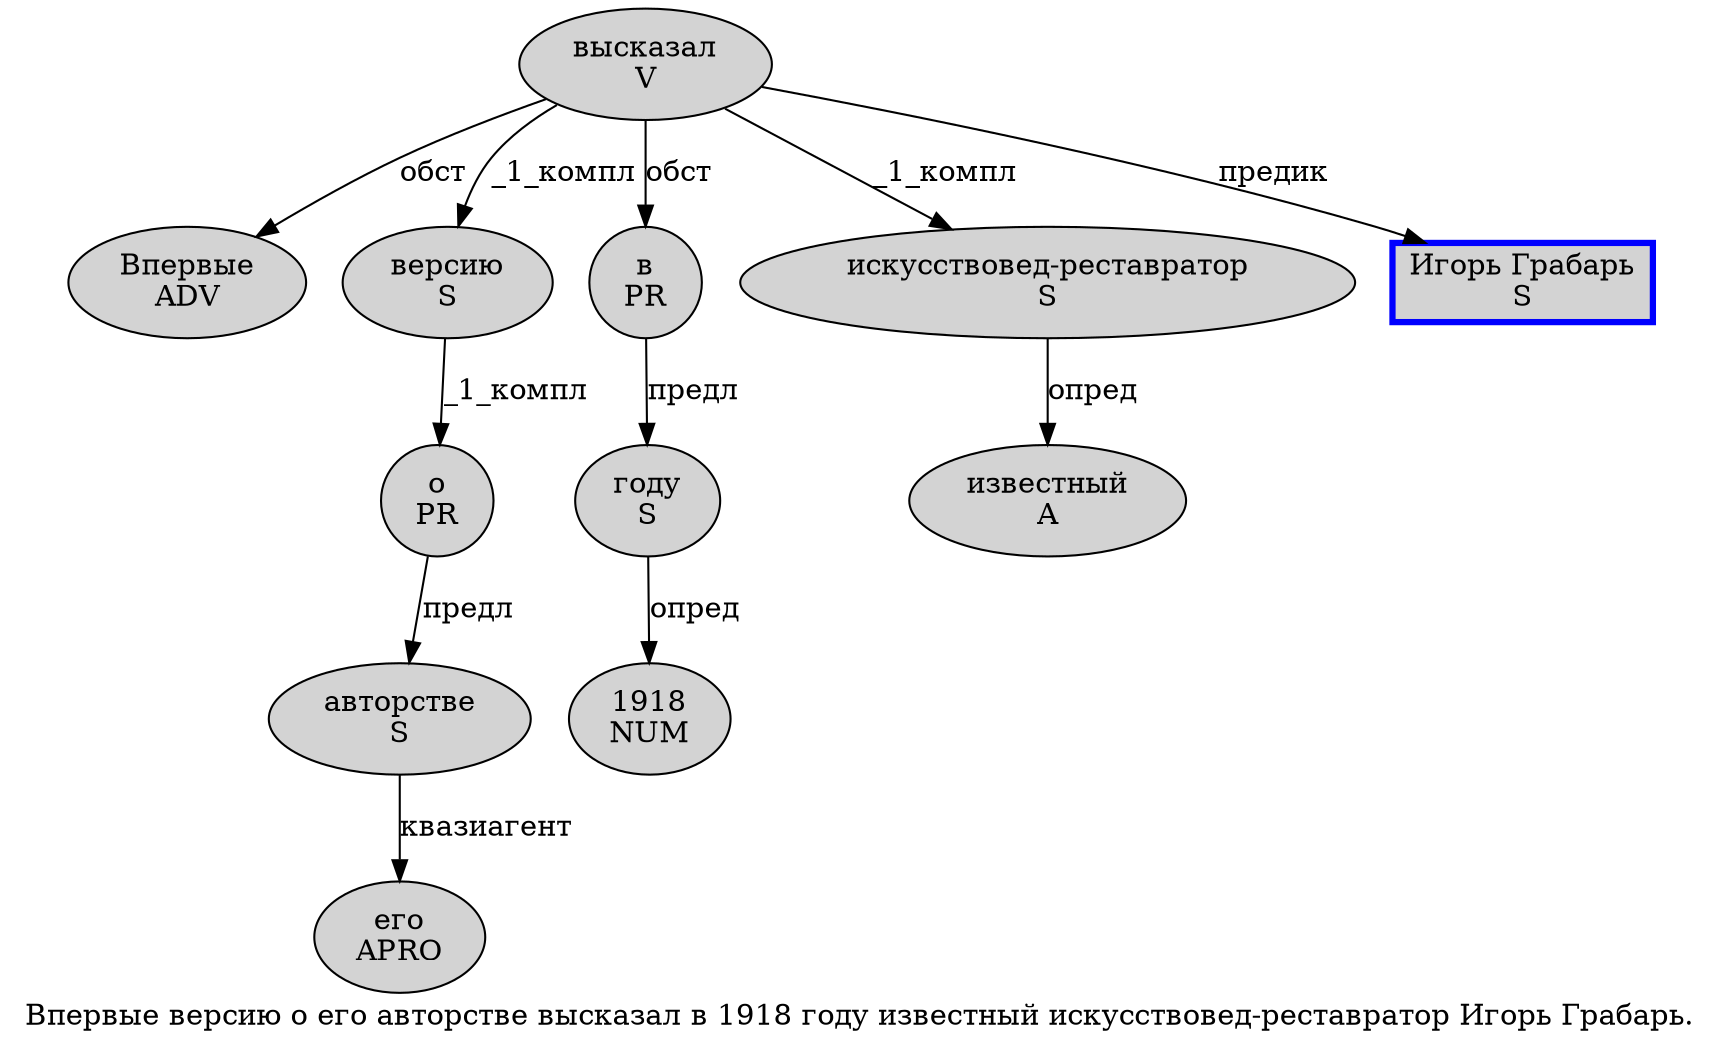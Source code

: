 digraph SENTENCE_962 {
	graph [label="Впервые версию о его авторстве высказал в 1918 году известный искусствовед-реставратор Игорь Грабарь."]
	node [style=filled]
		0 [label="Впервые
ADV" color="" fillcolor=lightgray penwidth=1 shape=ellipse]
		1 [label="версию
S" color="" fillcolor=lightgray penwidth=1 shape=ellipse]
		2 [label="о
PR" color="" fillcolor=lightgray penwidth=1 shape=ellipse]
		3 [label="его
APRO" color="" fillcolor=lightgray penwidth=1 shape=ellipse]
		4 [label="авторстве
S" color="" fillcolor=lightgray penwidth=1 shape=ellipse]
		5 [label="высказал
V" color="" fillcolor=lightgray penwidth=1 shape=ellipse]
		6 [label="в
PR" color="" fillcolor=lightgray penwidth=1 shape=ellipse]
		7 [label="1918
NUM" color="" fillcolor=lightgray penwidth=1 shape=ellipse]
		8 [label="году
S" color="" fillcolor=lightgray penwidth=1 shape=ellipse]
		9 [label="известный
A" color="" fillcolor=lightgray penwidth=1 shape=ellipse]
		10 [label="искусствовед-реставратор
S" color="" fillcolor=lightgray penwidth=1 shape=ellipse]
		11 [label="Игорь Грабарь
S" color=blue fillcolor=lightgray penwidth=3 shape=box]
			5 -> 0 [label="обст"]
			5 -> 1 [label="_1_компл"]
			5 -> 6 [label="обст"]
			5 -> 10 [label="_1_компл"]
			5 -> 11 [label="предик"]
			10 -> 9 [label="опред"]
			1 -> 2 [label="_1_компл"]
			2 -> 4 [label="предл"]
			4 -> 3 [label="квазиагент"]
			6 -> 8 [label="предл"]
			8 -> 7 [label="опред"]
}